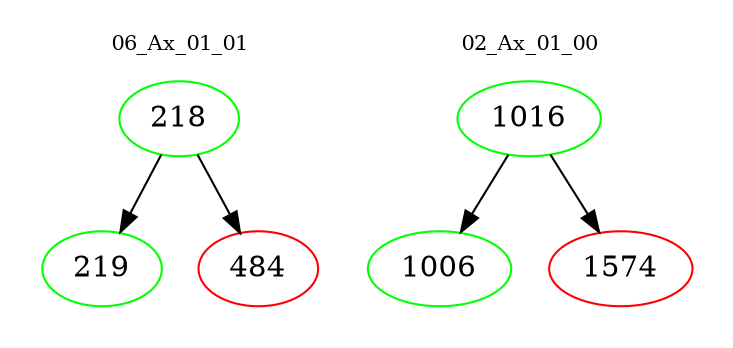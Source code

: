 digraph{
subgraph cluster_0 {
color = white
label = "06_Ax_01_01";
fontsize=10;
T0_218 [label="218", color="green"]
T0_218 -> T0_219 [color="black"]
T0_219 [label="219", color="green"]
T0_218 -> T0_484 [color="black"]
T0_484 [label="484", color="red"]
}
subgraph cluster_1 {
color = white
label = "02_Ax_01_00";
fontsize=10;
T1_1016 [label="1016", color="green"]
T1_1016 -> T1_1006 [color="black"]
T1_1006 [label="1006", color="green"]
T1_1016 -> T1_1574 [color="black"]
T1_1574 [label="1574", color="red"]
}
}
